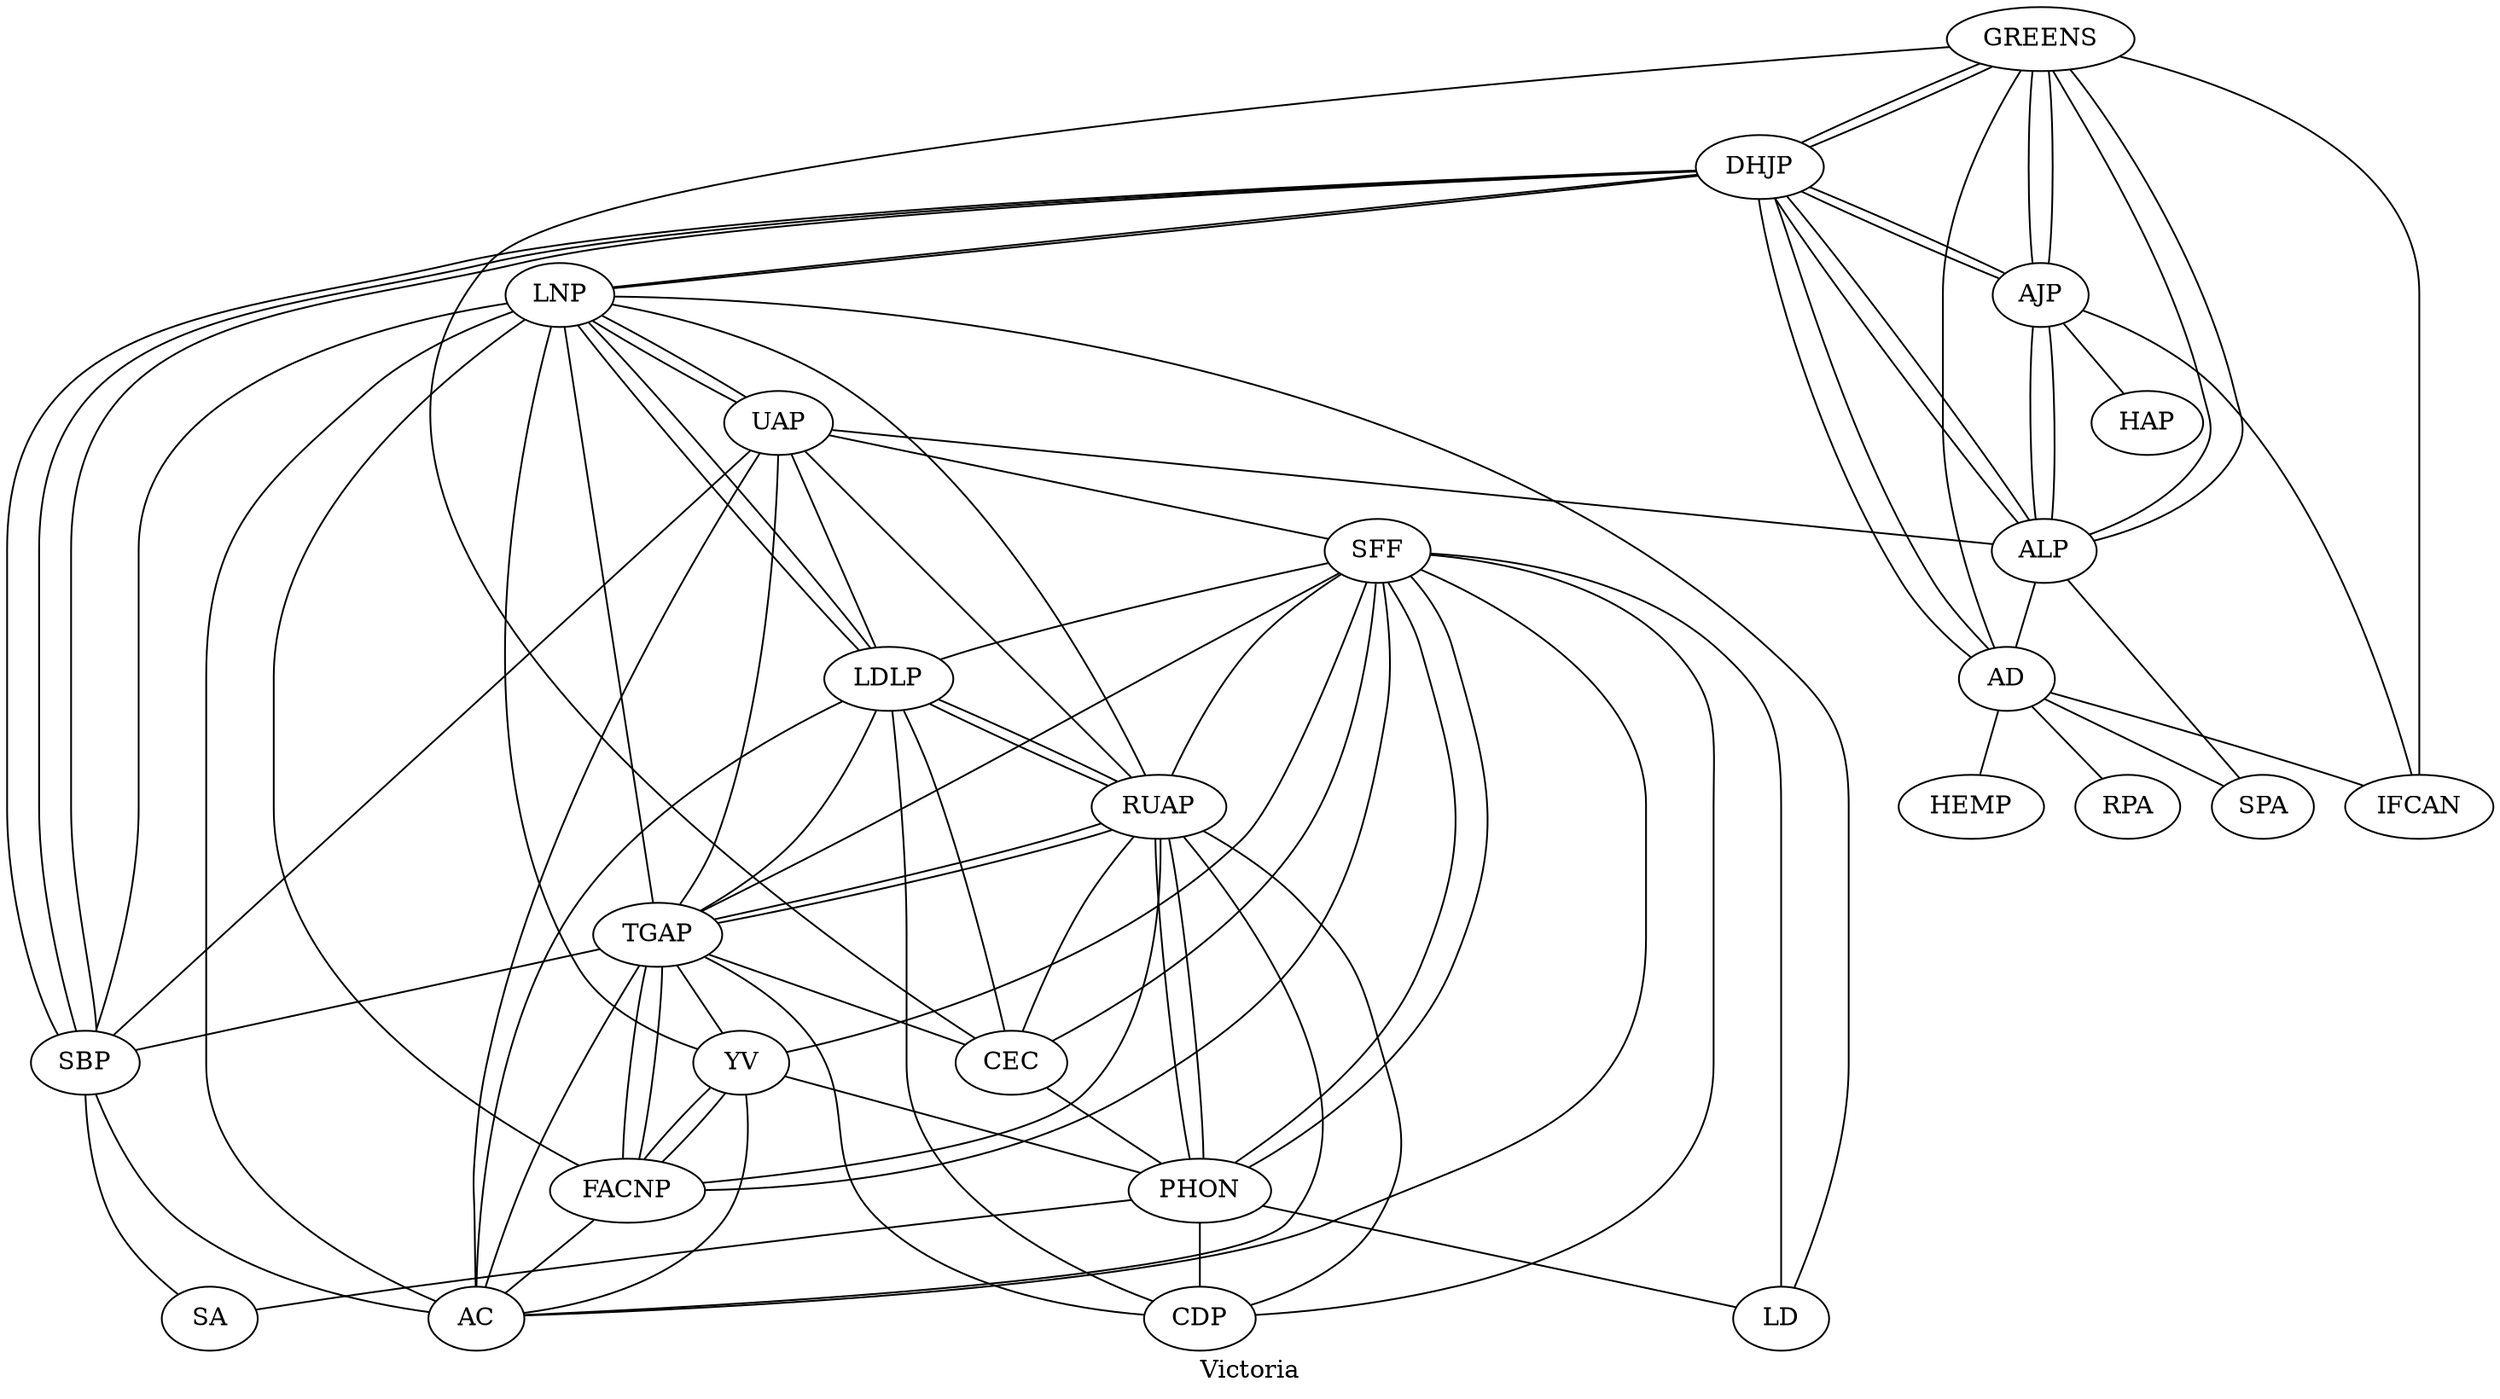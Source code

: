 graph G  {
    graph [label = "Victoria"];
    GREENS [ pos = "0,0" ];
    LNP -- UAP;
    LNP -- LDLP;
    LNP -- AC;
    LNP -- LD;
    LNP -- DHJP;
    SBP -- DHJP;
    SBP -- SA;
    SBP -- AC;
    SBP -- LNP;
    SBP -- DHJP;
    UAP -- LNP;
    UAP -- AC;
    UAP -- SFF;
    UAP -- SBP;
    UAP -- ALP;
    SFF -- LD;
    SFF -- PHON;
    SFF -- CDP;
    SFF -- LDLP;
    SFF -- AC;
    DHJP -- SBP;
    DHJP -- AD;
    DHJP -- GREENS;
    DHJP -- ALP;
    DHJP -- LNP;
    DHJP -- AJP;
    CEC -- PHON;
    CEC -- RUAP;
    CEC -- LDLP;
    CEC -- SFF;
    CEC -- GREENS;
    AD -- SPA;
    AD -- DHJP;
    AD -- RPA;
    AD -- IFCAN;
    AD -- HEMP;
    LDLP -- AC;
    LDLP -- CDP;
    LDLP -- RUAP;
    LDLP -- UAP;
    LDLP -- LNP; 
    PHON -- RUAP;
    PHON -- SFF;
    PHON -- LD;
    PHON -- CDP;
    PHON -- SA;
    AJP -- GREENS;
    AJP -- IFCAN;
    AJP -- ALP;
    AJP -- DHJP;
    AJP -- HAP;    
    GREENS -- AJP;
    GREENS -- ALP;
    GREENS -- DHJP;
    GREENS -- IFCAN;
    GREENS -- AD;
    RUAP -- LNP;
    RUAP -- CDP;
    RUAP -- AC;
    RUAP -- FACNP;
    RUAP -- LDLP;
    RUAP -- UAP;
    RUAP -- PHON;
    RUAP -- TGAP;
    RUAP -- SFF;
    ALP -- DHJP;
    ALP -- GREENS;
    ALP -- AJP;
    ALP -- SPA;
    ALP -- AD;
    FACNP -- YV;
    FACNP -- TGAP
    FACNP -- AC;
    FACNP -- SFF;
    FACNP -- LNP;
    TGAP -- LDLP;
    TGAP -- CDP; 
    TGAP -- AC; 
    TGAP -- YV; 
    TGAP -- FACNP;
    TGAP -- SFF;
    TGAP -- RUAP;
    TGAP -- SBP;
    TGAP -- CEC;
    TGAP -- UAP;
    TGAP -- LNP;
    YV -- FACNP;
    YV -- SFF; 
    YV -- AC;
    YV -- PHON;
    YV -- LNP;
}